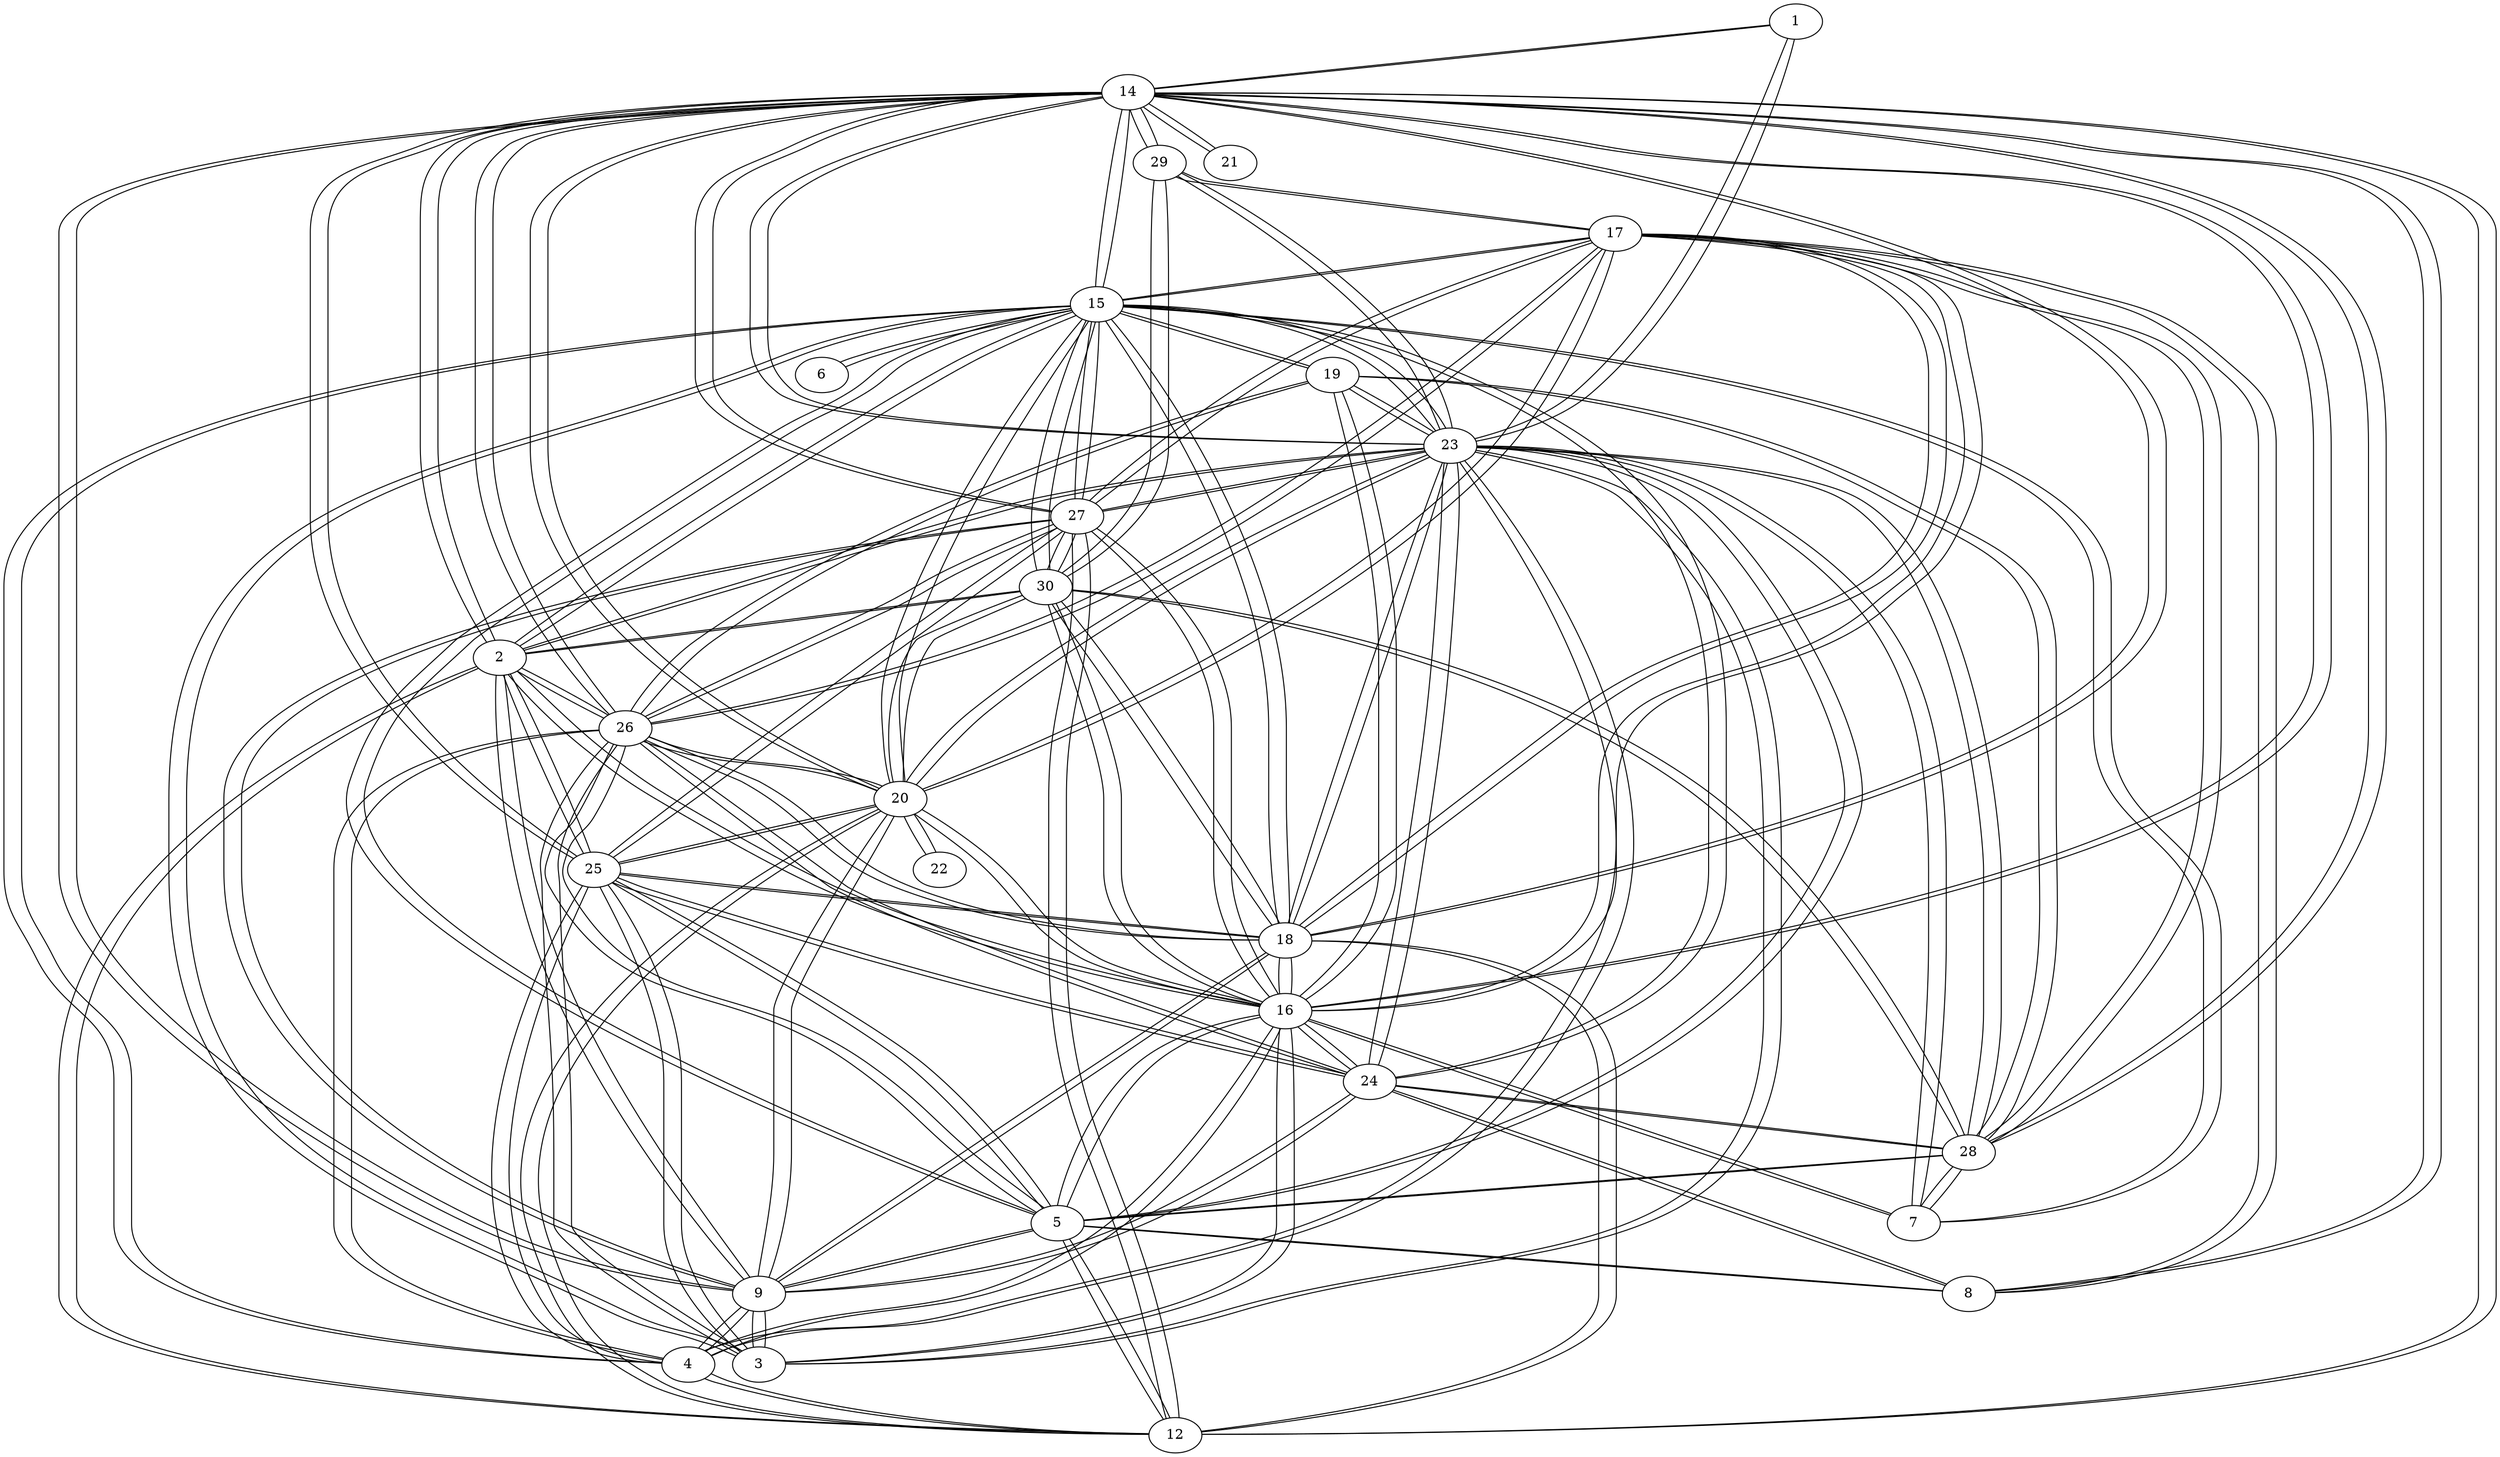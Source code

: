 graph x {
1 -- 14
1 -- 23
2 -- 9
2 -- 12
2 -- 14
2 -- 15
2 -- 16
2 -- 23
2 -- 25
2 -- 26
2 -- 30
3 -- 9
3 -- 15
3 -- 16
3 -- 23
3 -- 25
3 -- 26
4 -- 9
4 -- 12
4 -- 15
4 -- 16
4 -- 23
4 -- 25
4 -- 26
5 -- 8
5 -- 9
5 -- 12
5 -- 15
5 -- 16
5 -- 23
5 -- 25
5 -- 26
5 -- 28
6 -- 15
7 -- 15
7 -- 16
7 -- 23
7 -- 28
8 -- 5
8 -- 14
8 -- 17
8 -- 24
9 -- 2
9 -- 3
9 -- 4
9 -- 5
9 -- 14
9 -- 18
9 -- 20
9 -- 24
9 -- 27
12 -- 2
12 -- 4
12 -- 5
12 -- 14
12 -- 18
12 -- 20
12 -- 27
14 -- 1
14 -- 2
14 -- 8
14 -- 9
14 -- 12
14 -- 15
14 -- 16
14 -- 18
14 -- 20
14 -- 21
14 -- 23
14 -- 25
14 -- 26
14 -- 27
14 -- 28
14 -- 29
15 -- 2
15 -- 3
15 -- 4
15 -- 5
15 -- 6
15 -- 7
15 -- 14
15 -- 17
15 -- 18
15 -- 19
15 -- 20
15 -- 23
15 -- 24
15 -- 27
15 -- 30
16 -- 2
16 -- 3
16 -- 4
16 -- 5
16 -- 7
16 -- 14
16 -- 17
16 -- 18
16 -- 19
16 -- 20
16 -- 24
16 -- 27
16 -- 30
17 -- 8
17 -- 15
17 -- 16
17 -- 18
17 -- 20
17 -- 26
17 -- 27
17 -- 28
17 -- 29
18 -- 9
18 -- 12
18 -- 14
18 -- 15
18 -- 16
18 -- 17
18 -- 23
18 -- 25
18 -- 26
18 -- 30
19 -- 15
19 -- 16
19 -- 23
19 -- 26
19 -- 28
20 -- 9
20 -- 12
20 -- 14
20 -- 15
20 -- 16
20 -- 17
20 -- 22
20 -- 23
20 -- 25
20 -- 26
20 -- 30
21 -- 14
22 -- 20
23 -- 1
23 -- 2
23 -- 3
23 -- 4
23 -- 5
23 -- 7
23 -- 14
23 -- 15
23 -- 18
23 -- 19
23 -- 20
23 -- 24
23 -- 27
23 -- 28
23 -- 29
24 -- 8
24 -- 9
24 -- 15
24 -- 16
24 -- 23
24 -- 25
24 -- 26
24 -- 28
25 -- 2
25 -- 3
25 -- 4
25 -- 5
25 -- 14
25 -- 18
25 -- 20
25 -- 24
25 -- 27
26 -- 2
26 -- 3
26 -- 4
26 -- 5
26 -- 14
26 -- 17
26 -- 18
26 -- 19
26 -- 20
26 -- 24
26 -- 27
27 -- 9
27 -- 12
27 -- 14
27 -- 15
27 -- 16
27 -- 17
27 -- 23
27 -- 25
27 -- 26
27 -- 30
28 -- 5
28 -- 7
28 -- 14
28 -- 17
28 -- 19
28 -- 23
28 -- 24
28 -- 30
29 -- 14
29 -- 17
29 -- 23
29 -- 30
30 -- 2
30 -- 15
30 -- 16
30 -- 18
30 -- 20
30 -- 27
30 -- 28
30 -- 29
}